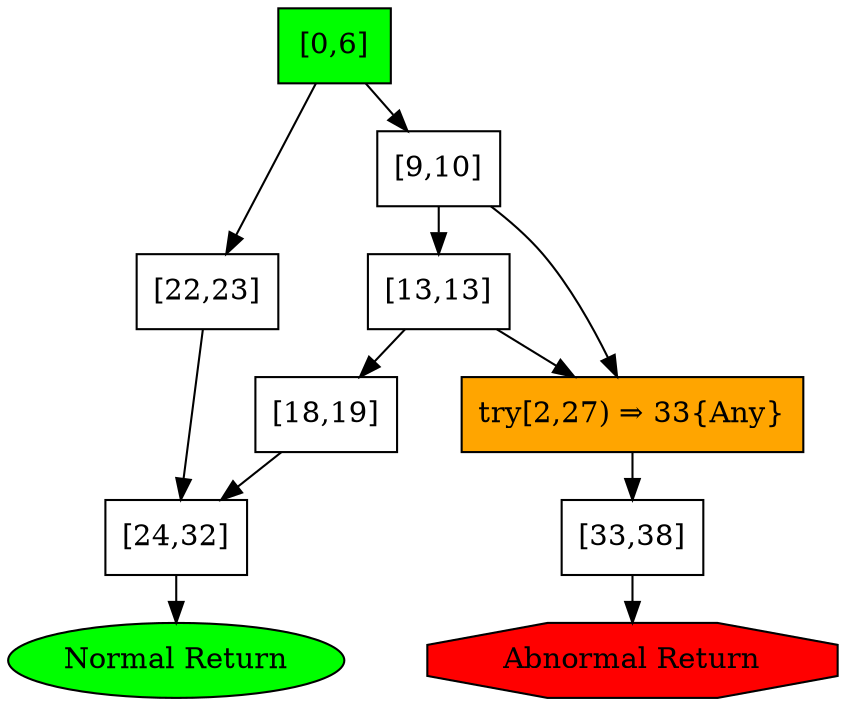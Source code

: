 digraph G {
	dir=forward;
    graph [ranksep="0.325", nodesep="0.425"];
	0["style"="filled","label"="[0,6]","fillcolor"="green","labelloc"="l","shape"="box"];
	0 -> 22 [dir=forward];
	0 -> 9 [dir=forward];
	-281333241020414["style"="filled","label"="try[2,27) ⇒ 33{Any}","fillcolor"="orange","labelloc"="l","shape"="rectangle"];
	-281333241020414 -> 33 [dir=forward];
	22["shape"="box","labelloc"="l","label"="[22,23]"];
	22 -> 24 [dir=forward];
	9["shape"="box","labelloc"="l","label"="[9,10]"];
	9 -> -281333241020414 [dir=forward];
	9 -> 13 [dir=forward];
	33["shape"="box","labelloc"="l","label"="[33,38]"];
	33 -> -9223372036854775807 [dir=forward];
	24["shape"="box","labelloc"="l","label"="[24,32]"];
	24 -> -9223372036854775808 [dir=forward];
	13["shape"="box","labelloc"="l","label"="[13,13]"];
	13 -> -281333241020414 [dir=forward];
	13 -> 18 [dir=forward];
	-9223372036854775807["style"="filled","label"="Abnormal Return","fillcolor"="red","labelloc"="l","shape"="octagon"];
	-9223372036854775808["labelloc"="l","fillcolor"="green","style"="filled","label"="Normal Return"];
	18["shape"="box","labelloc"="l","label"="[18,19]"];
	18 -> 24 [dir=forward];
}
